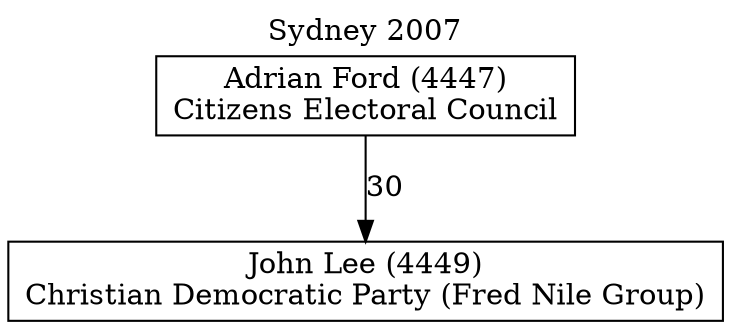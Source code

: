 // House preference flow
digraph "John Lee (4449)_Sydney_2007" {
	graph [label="Sydney 2007" labelloc=t mclimit=10]
	node [shape=box]
	"John Lee (4449)" [label="John Lee (4449)
Christian Democratic Party (Fred Nile Group)"]
	"Adrian Ford (4447)" [label="Adrian Ford (4447)
Citizens Electoral Council"]
	"Adrian Ford (4447)" -> "John Lee (4449)" [label=30]
}
